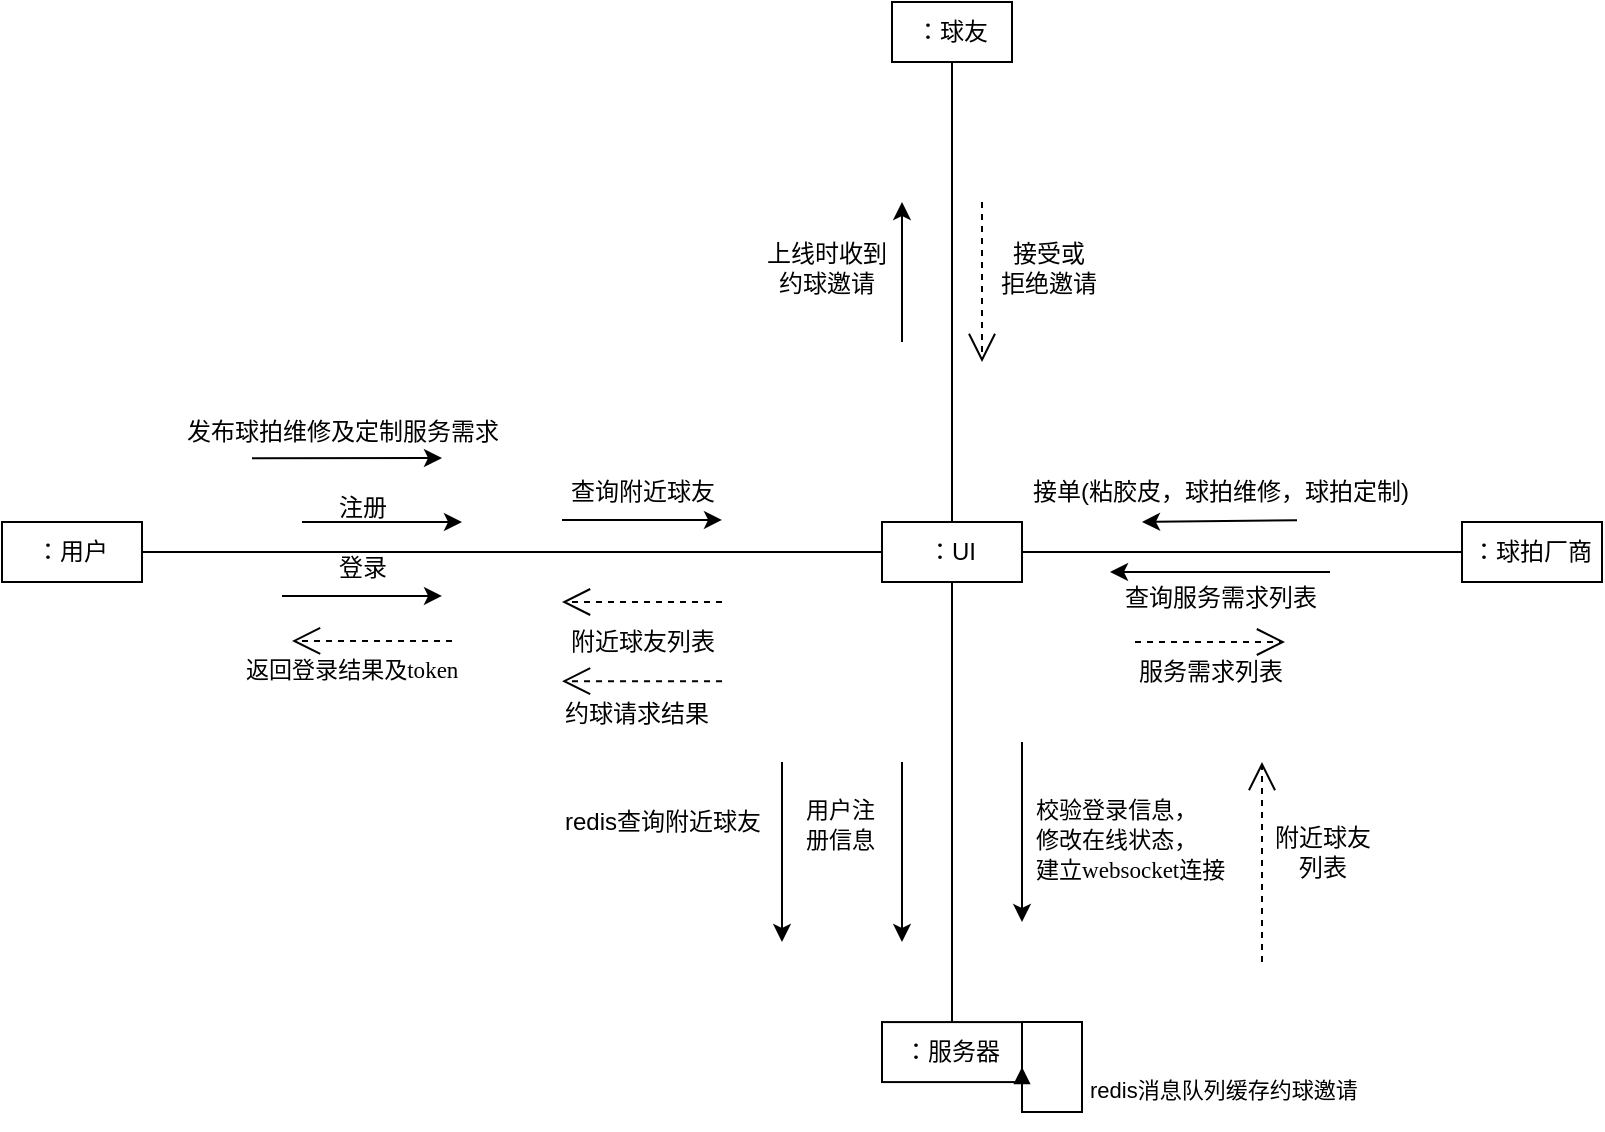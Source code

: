 <mxfile version="24.2.5" type="github">
  <diagram name="第 1 页" id="b7eeUQrJ6jahSCsW8798">
    <mxGraphModel dx="1088" dy="1561" grid="1" gridSize="10" guides="1" tooltips="1" connect="1" arrows="1" fold="1" page="1" pageScale="1" pageWidth="850" pageHeight="1100" math="0" shadow="0">
      <root>
        <mxCell id="0" />
        <mxCell id="1" parent="0" />
        <mxCell id="YWEmdtPQ50aGRg39Ap58-1" value="：球友" style="rounded=0;whiteSpace=wrap;html=1;" vertex="1" parent="1">
          <mxGeometry x="465" y="-50" width="60" height="30" as="geometry" />
        </mxCell>
        <mxCell id="YWEmdtPQ50aGRg39Ap58-2" value="：用户" style="rounded=0;whiteSpace=wrap;html=1;" vertex="1" parent="1">
          <mxGeometry x="20" y="210" width="70" height="30" as="geometry" />
        </mxCell>
        <mxCell id="YWEmdtPQ50aGRg39Ap58-3" value="：服务器" style="rounded=0;whiteSpace=wrap;html=1;" vertex="1" parent="1">
          <mxGeometry x="460" y="460.04" width="70" height="30" as="geometry" />
        </mxCell>
        <mxCell id="YWEmdtPQ50aGRg39Ap58-4" value="：UI" style="rounded=0;whiteSpace=wrap;html=1;" vertex="1" parent="1">
          <mxGeometry x="460" y="210" width="70" height="30" as="geometry" />
        </mxCell>
        <mxCell id="YWEmdtPQ50aGRg39Ap58-5" value="：球拍厂商" style="rounded=0;whiteSpace=wrap;html=1;" vertex="1" parent="1">
          <mxGeometry x="750" y="210" width="70" height="30" as="geometry" />
        </mxCell>
        <mxCell id="YWEmdtPQ50aGRg39Ap58-6" value="" style="endArrow=none;html=1;rounded=0;exitX=1;exitY=0.5;exitDx=0;exitDy=0;entryX=0;entryY=0.5;entryDx=0;entryDy=0;" edge="1" parent="1" source="YWEmdtPQ50aGRg39Ap58-4" target="YWEmdtPQ50aGRg39Ap58-5">
          <mxGeometry width="50" height="50" relative="1" as="geometry">
            <mxPoint x="580" y="270" as="sourcePoint" />
            <mxPoint x="630" y="220" as="targetPoint" />
          </mxGeometry>
        </mxCell>
        <mxCell id="YWEmdtPQ50aGRg39Ap58-7" value="" style="endArrow=none;html=1;rounded=0;entryX=0;entryY=0.5;entryDx=0;entryDy=0;exitX=1;exitY=0.5;exitDx=0;exitDy=0;" edge="1" parent="1" source="YWEmdtPQ50aGRg39Ap58-2" target="YWEmdtPQ50aGRg39Ap58-4">
          <mxGeometry width="50" height="50" relative="1" as="geometry">
            <mxPoint x="200" y="260" as="sourcePoint" />
            <mxPoint x="305" y="224.5" as="targetPoint" />
          </mxGeometry>
        </mxCell>
        <mxCell id="YWEmdtPQ50aGRg39Ap58-8" value="" style="endArrow=none;html=1;rounded=0;exitX=0.5;exitY=1;exitDx=0;exitDy=0;entryX=0.5;entryY=0;entryDx=0;entryDy=0;" edge="1" parent="1" source="YWEmdtPQ50aGRg39Ap58-1" target="YWEmdtPQ50aGRg39Ap58-4">
          <mxGeometry width="50" height="50" relative="1" as="geometry">
            <mxPoint x="545" y="245" as="sourcePoint" />
            <mxPoint x="680" y="245" as="targetPoint" />
          </mxGeometry>
        </mxCell>
        <mxCell id="YWEmdtPQ50aGRg39Ap58-9" value="" style="endArrow=none;html=1;rounded=0;exitX=0.5;exitY=1;exitDx=0;exitDy=0;entryX=0.5;entryY=0;entryDx=0;entryDy=0;" edge="1" parent="1" source="YWEmdtPQ50aGRg39Ap58-4" target="YWEmdtPQ50aGRg39Ap58-3">
          <mxGeometry width="50" height="50" relative="1" as="geometry">
            <mxPoint x="555" y="255" as="sourcePoint" />
            <mxPoint x="690" y="255" as="targetPoint" />
          </mxGeometry>
        </mxCell>
        <mxCell id="YWEmdtPQ50aGRg39Ap58-12" value="" style="endArrow=classic;html=1;rounded=0;" edge="1" parent="1">
          <mxGeometry width="50" height="50" relative="1" as="geometry">
            <mxPoint x="170" y="210" as="sourcePoint" />
            <mxPoint x="250" y="210" as="targetPoint" />
          </mxGeometry>
        </mxCell>
        <mxCell id="YWEmdtPQ50aGRg39Ap58-13" value="注册" style="text;html=1;align=center;verticalAlign=middle;resizable=0;points=[];autosize=1;strokeColor=none;fillColor=none;" vertex="1" parent="1">
          <mxGeometry x="175" y="188" width="50" height="30" as="geometry" />
        </mxCell>
        <mxCell id="YWEmdtPQ50aGRg39Ap58-14" value="" style="endArrow=classic;html=1;rounded=0;" edge="1" parent="1">
          <mxGeometry width="50" height="50" relative="1" as="geometry">
            <mxPoint x="160" y="246.95" as="sourcePoint" />
            <mxPoint x="240" y="246.95" as="targetPoint" />
          </mxGeometry>
        </mxCell>
        <mxCell id="YWEmdtPQ50aGRg39Ap58-15" value="登录" style="text;html=1;align=center;verticalAlign=middle;resizable=0;points=[];autosize=1;strokeColor=none;fillColor=none;" vertex="1" parent="1">
          <mxGeometry x="175" y="218" width="50" height="30" as="geometry" />
        </mxCell>
        <mxCell id="YWEmdtPQ50aGRg39Ap58-16" value="" style="endArrow=classic;html=1;rounded=0;" edge="1" parent="1">
          <mxGeometry width="50" height="50" relative="1" as="geometry">
            <mxPoint x="470" y="330" as="sourcePoint" />
            <mxPoint x="470" y="420" as="targetPoint" />
          </mxGeometry>
        </mxCell>
        <mxCell id="YWEmdtPQ50aGRg39Ap58-17" value="&lt;font face=&quot;MicrosoftYaHei&quot;&gt;&lt;span style=&quot;font-size: 11.52px;&quot;&gt;用户注册信息&lt;/span&gt;&lt;/font&gt;" style="text;whiteSpace=wrap;html=1;" vertex="1" parent="1">
          <mxGeometry x="420" y="340" width="40" height="40" as="geometry" />
        </mxCell>
        <mxCell id="YWEmdtPQ50aGRg39Ap58-18" value="" style="endArrow=classic;html=1;rounded=0;" edge="1" parent="1">
          <mxGeometry width="50" height="50" relative="1" as="geometry">
            <mxPoint x="530" y="320" as="sourcePoint" />
            <mxPoint x="530" y="410" as="targetPoint" />
          </mxGeometry>
        </mxCell>
        <mxCell id="YWEmdtPQ50aGRg39Ap58-19" value="&lt;span style=&quot;color:rgb(0,0,0);font-family:MicrosoftYaHei;font-size:8.64pt;font-weight:normal;&quot;&gt;校验登录信息，&lt;/span&gt;&lt;div&gt;&lt;span style=&quot;color:rgb(0,0,0);font-family:MicrosoftYaHei;font-size:8.64pt;font-weight:normal;&quot;&gt;修改在线状态，&lt;/span&gt;&lt;span style=&quot;font-family: MicrosoftYaHei; font-size: 8.64pt;&quot;&gt;&lt;br&gt;建立&lt;/span&gt;&lt;span style=&quot;font-family: ArialMT; font-size: 8.64pt;&quot;&gt;websocket&lt;/span&gt;&lt;span style=&quot;font-family: MicrosoftYaHei; font-size: 8.64pt;&quot;&gt;连接&lt;/span&gt;&lt;/div&gt;" style="text;whiteSpace=wrap;html=1;" vertex="1" parent="1">
          <mxGeometry x="535" y="340" width="110" height="60" as="geometry" />
        </mxCell>
        <mxCell id="YWEmdtPQ50aGRg39Ap58-22" value="&lt;span style=&quot;color:rgb(0,0,0);font-family:MicrosoftYaHei;font-size:8.64pt;font-weight:normal;&quot;&gt;返回登录结果及&lt;/span&gt;&lt;span style=&quot;color:rgb(0,0,0);font-family:ArialMT;font-size:8.64pt;font-weight:normal;&quot;&gt;token&lt;/span&gt;" style="text;whiteSpace=wrap;html=1;" vertex="1" parent="1">
          <mxGeometry x="140" y="270" width="150" height="40" as="geometry" />
        </mxCell>
        <mxCell id="YWEmdtPQ50aGRg39Ap58-23" value="" style="endArrow=open;endSize=12;dashed=1;html=1;rounded=0;" edge="1" parent="1">
          <mxGeometry width="160" relative="1" as="geometry">
            <mxPoint x="245" y="269.47" as="sourcePoint" />
            <mxPoint x="165" y="269.47" as="targetPoint" />
          </mxGeometry>
        </mxCell>
        <mxCell id="YWEmdtPQ50aGRg39Ap58-25" value="发布球拍维修及定制服务需求" style="text;html=1;align=center;verticalAlign=middle;resizable=0;points=[];autosize=1;strokeColor=none;fillColor=none;" vertex="1" parent="1">
          <mxGeometry x="100" y="150" width="180" height="30" as="geometry" />
        </mxCell>
        <mxCell id="YWEmdtPQ50aGRg39Ap58-26" value="" style="endArrow=classic;html=1;rounded=0;" edge="1" parent="1">
          <mxGeometry width="50" height="50" relative="1" as="geometry">
            <mxPoint x="145" y="178.17" as="sourcePoint" />
            <mxPoint x="240" y="178" as="targetPoint" />
          </mxGeometry>
        </mxCell>
        <mxCell id="YWEmdtPQ50aGRg39Ap58-28" value="" style="endArrow=classic;html=1;rounded=0;entryX=0.75;entryY=0;entryDx=0;entryDy=0;" edge="1" parent="1">
          <mxGeometry width="50" height="50" relative="1" as="geometry">
            <mxPoint x="667.5" y="209.13" as="sourcePoint" />
            <mxPoint x="590" y="210" as="targetPoint" />
          </mxGeometry>
        </mxCell>
        <mxCell id="YWEmdtPQ50aGRg39Ap58-29" value="接单(粘胶皮，球拍维修，球拍定制)" style="text;html=1;align=center;verticalAlign=middle;resizable=0;points=[];autosize=1;strokeColor=none;fillColor=none;" vertex="1" parent="1">
          <mxGeometry x="524" y="180" width="210" height="30" as="geometry" />
        </mxCell>
        <mxCell id="YWEmdtPQ50aGRg39Ap58-30" value="" style="endArrow=classic;html=1;rounded=0;" edge="1" parent="1">
          <mxGeometry width="50" height="50" relative="1" as="geometry">
            <mxPoint x="410" y="330" as="sourcePoint" />
            <mxPoint x="410" y="420" as="targetPoint" />
          </mxGeometry>
        </mxCell>
        <mxCell id="YWEmdtPQ50aGRg39Ap58-31" value="查询附近球友" style="text;html=1;align=center;verticalAlign=middle;resizable=0;points=[];autosize=1;strokeColor=none;fillColor=none;" vertex="1" parent="1">
          <mxGeometry x="290" y="180" width="100" height="30" as="geometry" />
        </mxCell>
        <mxCell id="YWEmdtPQ50aGRg39Ap58-32" value="" style="endArrow=classic;html=1;rounded=0;" edge="1" parent="1">
          <mxGeometry width="50" height="50" relative="1" as="geometry">
            <mxPoint x="300" y="208.95" as="sourcePoint" />
            <mxPoint x="380" y="208.95" as="targetPoint" />
          </mxGeometry>
        </mxCell>
        <mxCell id="YWEmdtPQ50aGRg39Ap58-33" value="redis查询附近球友" style="text;html=1;align=center;verticalAlign=middle;resizable=0;points=[];autosize=1;strokeColor=none;fillColor=none;" vertex="1" parent="1">
          <mxGeometry x="290" y="345" width="120" height="30" as="geometry" />
        </mxCell>
        <mxCell id="YWEmdtPQ50aGRg39Ap58-36" value="redis消息队列缓存约球邀请" style="html=1;align=left;spacingLeft=2;endArrow=block;rounded=0;edgeStyle=orthogonalEdgeStyle;curved=0;rounded=0;exitX=1;exitY=0;exitDx=0;exitDy=0;entryX=1;entryY=0.75;entryDx=0;entryDy=0;" edge="1" target="YWEmdtPQ50aGRg39Ap58-3" parent="1" source="YWEmdtPQ50aGRg39Ap58-3">
          <mxGeometry relative="1" as="geometry">
            <mxPoint x="530" y="475.04" as="sourcePoint" />
            <Array as="points">
              <mxPoint x="560" y="460.04" />
              <mxPoint x="560" y="505.04" />
              <mxPoint x="530" y="505.04" />
            </Array>
            <mxPoint x="535" y="505.04" as="targetPoint" />
          </mxGeometry>
        </mxCell>
        <mxCell id="YWEmdtPQ50aGRg39Ap58-37" value="" style="endArrow=open;endSize=12;dashed=1;html=1;rounded=0;" edge="1" parent="1">
          <mxGeometry width="160" relative="1" as="geometry">
            <mxPoint x="380" y="250" as="sourcePoint" />
            <mxPoint x="300" y="250" as="targetPoint" />
          </mxGeometry>
        </mxCell>
        <mxCell id="YWEmdtPQ50aGRg39Ap58-38" value="附近球友列表" style="text;html=1;align=center;verticalAlign=middle;resizable=0;points=[];autosize=1;strokeColor=none;fillColor=none;" vertex="1" parent="1">
          <mxGeometry x="290" y="255" width="100" height="30" as="geometry" />
        </mxCell>
        <mxCell id="YWEmdtPQ50aGRg39Ap58-39" value="" style="endArrow=classic;html=1;rounded=0;" edge="1" parent="1">
          <mxGeometry width="50" height="50" relative="1" as="geometry">
            <mxPoint x="684" y="235" as="sourcePoint" />
            <mxPoint x="574" y="235" as="targetPoint" />
          </mxGeometry>
        </mxCell>
        <mxCell id="YWEmdtPQ50aGRg39Ap58-40" value="查询服务需求列表" style="text;html=1;align=center;verticalAlign=middle;resizable=0;points=[];autosize=1;strokeColor=none;fillColor=none;" vertex="1" parent="1">
          <mxGeometry x="569" y="233" width="120" height="30" as="geometry" />
        </mxCell>
        <mxCell id="YWEmdtPQ50aGRg39Ap58-42" value="" style="endArrow=open;endSize=12;dashed=1;html=1;rounded=0;" edge="1" parent="1">
          <mxGeometry width="160" relative="1" as="geometry">
            <mxPoint x="586.5" y="270" as="sourcePoint" />
            <mxPoint x="661.5" y="270" as="targetPoint" />
          </mxGeometry>
        </mxCell>
        <mxCell id="YWEmdtPQ50aGRg39Ap58-43" value="服务需求列表" style="text;html=1;align=center;verticalAlign=middle;resizable=0;points=[];autosize=1;strokeColor=none;fillColor=none;" vertex="1" parent="1">
          <mxGeometry x="574" y="270" width="100" height="30" as="geometry" />
        </mxCell>
        <mxCell id="YWEmdtPQ50aGRg39Ap58-44" value="" style="endArrow=classic;html=1;rounded=0;" edge="1" parent="1">
          <mxGeometry width="50" height="50" relative="1" as="geometry">
            <mxPoint x="470" y="120" as="sourcePoint" />
            <mxPoint x="470" y="50" as="targetPoint" />
          </mxGeometry>
        </mxCell>
        <mxCell id="YWEmdtPQ50aGRg39Ap58-45" value="上线时收到&lt;div&gt;约球邀请&lt;/div&gt;" style="text;html=1;align=center;verticalAlign=middle;resizable=0;points=[];autosize=1;strokeColor=none;fillColor=none;" vertex="1" parent="1">
          <mxGeometry x="392" y="63" width="80" height="40" as="geometry" />
        </mxCell>
        <mxCell id="YWEmdtPQ50aGRg39Ap58-47" value="" style="endArrow=open;endSize=12;dashed=1;html=1;rounded=0;" edge="1" parent="1">
          <mxGeometry width="160" relative="1" as="geometry">
            <mxPoint x="510" y="50" as="sourcePoint" />
            <mxPoint x="510" y="130" as="targetPoint" />
          </mxGeometry>
        </mxCell>
        <mxCell id="YWEmdtPQ50aGRg39Ap58-48" value="接受或&lt;div&gt;拒绝邀请&lt;/div&gt;" style="text;html=1;align=center;verticalAlign=middle;resizable=0;points=[];autosize=1;strokeColor=none;fillColor=none;" vertex="1" parent="1">
          <mxGeometry x="508" y="63" width="70" height="40" as="geometry" />
        </mxCell>
        <mxCell id="YWEmdtPQ50aGRg39Ap58-49" value="" style="endArrow=open;endSize=12;dashed=1;html=1;rounded=0;" edge="1" parent="1">
          <mxGeometry width="160" relative="1" as="geometry">
            <mxPoint x="380" y="289.57" as="sourcePoint" />
            <mxPoint x="300" y="289.57" as="targetPoint" />
          </mxGeometry>
        </mxCell>
        <mxCell id="YWEmdtPQ50aGRg39Ap58-50" value="约球请求结果" style="text;html=1;align=center;verticalAlign=middle;resizable=0;points=[];autosize=1;strokeColor=none;fillColor=none;" vertex="1" parent="1">
          <mxGeometry x="287" y="291" width="100" height="30" as="geometry" />
        </mxCell>
        <mxCell id="YWEmdtPQ50aGRg39Ap58-51" value="" style="endArrow=open;endSize=12;dashed=1;html=1;rounded=0;" edge="1" parent="1">
          <mxGeometry width="160" relative="1" as="geometry">
            <mxPoint x="650" y="430" as="sourcePoint" />
            <mxPoint x="650" y="330" as="targetPoint" />
          </mxGeometry>
        </mxCell>
        <mxCell id="YWEmdtPQ50aGRg39Ap58-52" value="附近球友&lt;div&gt;列表&lt;/div&gt;" style="text;html=1;align=center;verticalAlign=middle;resizable=0;points=[];autosize=1;strokeColor=none;fillColor=none;" vertex="1" parent="1">
          <mxGeometry x="645" y="355" width="70" height="40" as="geometry" />
        </mxCell>
      </root>
    </mxGraphModel>
  </diagram>
</mxfile>
